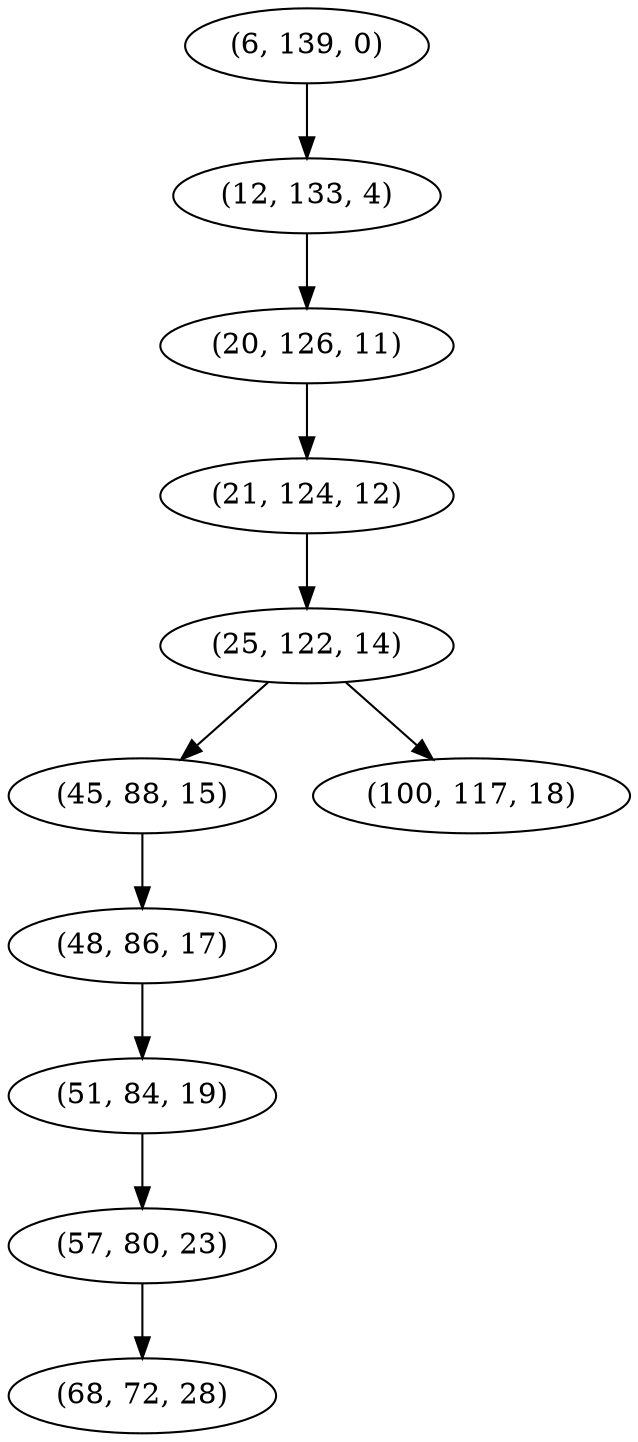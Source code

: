 digraph tree {
    "(6, 139, 0)";
    "(12, 133, 4)";
    "(20, 126, 11)";
    "(21, 124, 12)";
    "(25, 122, 14)";
    "(45, 88, 15)";
    "(48, 86, 17)";
    "(51, 84, 19)";
    "(57, 80, 23)";
    "(68, 72, 28)";
    "(100, 117, 18)";
    "(6, 139, 0)" -> "(12, 133, 4)";
    "(12, 133, 4)" -> "(20, 126, 11)";
    "(20, 126, 11)" -> "(21, 124, 12)";
    "(21, 124, 12)" -> "(25, 122, 14)";
    "(25, 122, 14)" -> "(45, 88, 15)";
    "(25, 122, 14)" -> "(100, 117, 18)";
    "(45, 88, 15)" -> "(48, 86, 17)";
    "(48, 86, 17)" -> "(51, 84, 19)";
    "(51, 84, 19)" -> "(57, 80, 23)";
    "(57, 80, 23)" -> "(68, 72, 28)";
}
